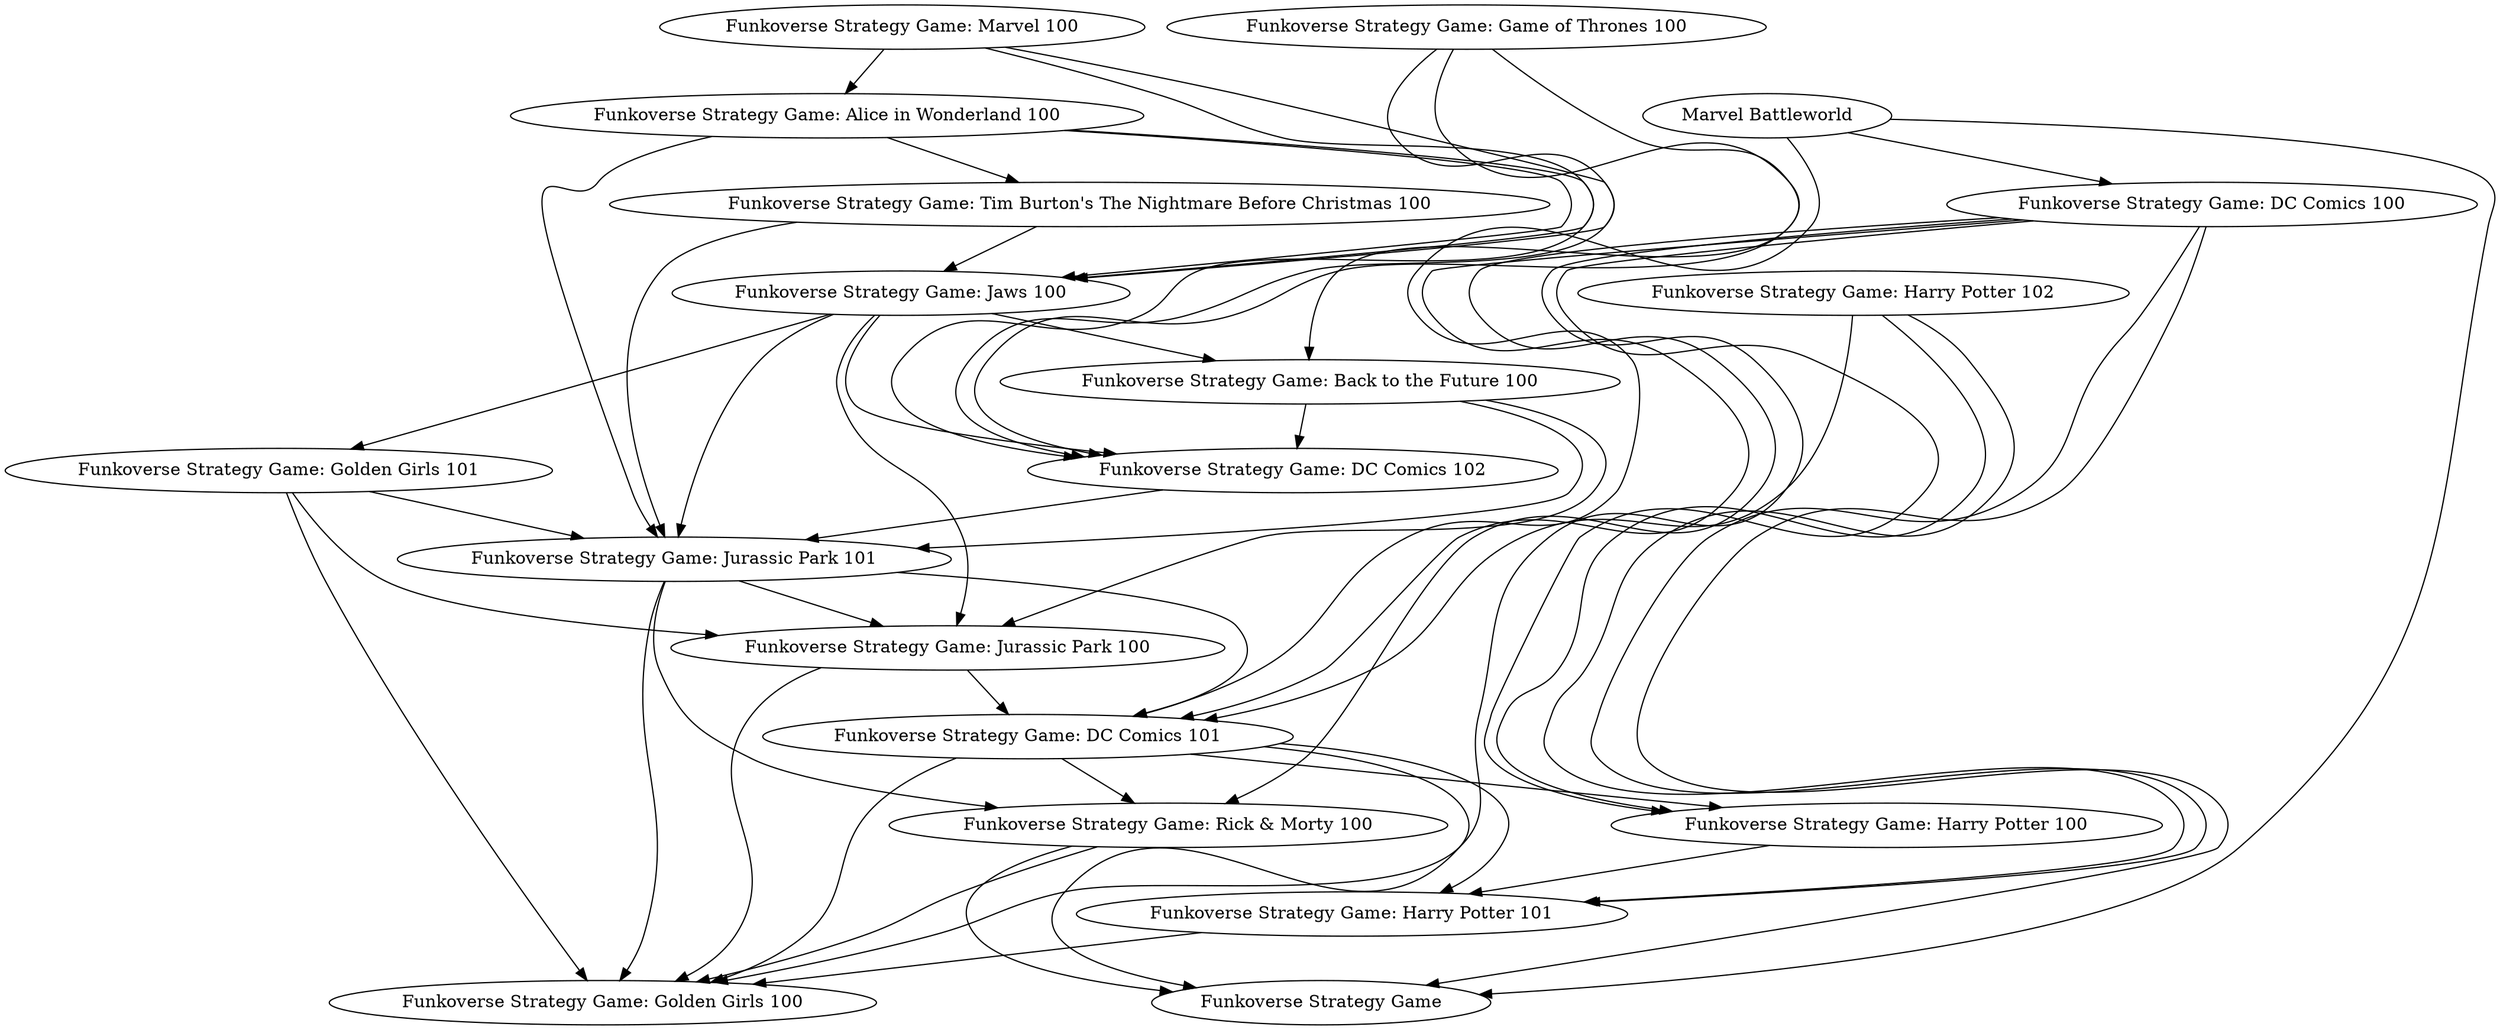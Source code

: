 digraph G {
"Funkoverse Strategy Game: Rick & Morty 100" -> "Funkoverse Strategy Game" ["weight"=0.254863129673168]
"Funkoverse Strategy Game: DC Comics 101" -> "Funkoverse Strategy Game" ["weight"=0.257838525105058]
"Funkoverse Strategy Game: DC Comics 100" -> "Funkoverse Strategy Game" ["weight"=0.268366548671947]
"Marvel Battleworld" -> "Funkoverse Strategy Game" ["weight"=0.086710677638961]
"Funkoverse Strategy Game: Rick & Morty 100" -> "Funkoverse Strategy Game: Golden Girls 100" ["weight"=0.452462014392978]
"Funkoverse Strategy Game: DC Comics 101" -> "Funkoverse Strategy Game: Rick & Morty 100" ["weight"=0.463150825910968]
"Funkoverse Strategy Game: DC Comics 100" -> "Funkoverse Strategy Game: Rick & Morty 100" ["weight"=0.393851395192867]
"Funkoverse Strategy Game: Jurassic Park 101" -> "Funkoverse Strategy Game: Rick & Morty 100" ["weight"=0.418286102305632]
"Funkoverse Strategy Game: DC Comics 101" -> "Funkoverse Strategy Game: Golden Girls 100" ["weight"=0.448589877541505]
"Funkoverse Strategy Game: DC Comics 101" -> "Funkoverse Strategy Game: Harry Potter 101" ["weight"=0.462490931139038]
"Funkoverse Strategy Game: DC Comics 101" -> "Funkoverse Strategy Game: Harry Potter 100" ["weight"=0.356212305129549]
"Funkoverse Strategy Game: DC Comics 100" -> "Funkoverse Strategy Game: DC Comics 101" ["weight"=0.635413748467059]
"Funkoverse Strategy Game: Jurassic Park 100" -> "Funkoverse Strategy Game: DC Comics 101" ["weight"=0.388772965747]
"Funkoverse Strategy Game: Jurassic Park 101" -> "Funkoverse Strategy Game: DC Comics 101" ["weight"=0.392448762418898]
"Marvel Battleworld" -> "Funkoverse Strategy Game: DC Comics 101" ["weight"=0.0569059985178901]
"Funkoverse Strategy Game: Harry Potter 102" -> "Funkoverse Strategy Game: DC Comics 101" ["weight"=0.243886281602284]
"Funkoverse Strategy Game: DC Comics 100" -> "Funkoverse Strategy Game: Golden Girls 100" ["weight"=0.397427194361405]
"Funkoverse Strategy Game: DC Comics 100" -> "Funkoverse Strategy Game: Harry Potter 101" ["weight"=0.376214544072656]
"Funkoverse Strategy Game: DC Comics 100" -> "Funkoverse Strategy Game: Harry Potter 100" ["weight"=0.340272677799653]
"Marvel Battleworld" -> "Funkoverse Strategy Game: DC Comics 100" ["weight"=0.0643971729596788]
"Funkoverse Strategy Game: Harry Potter 101" -> "Funkoverse Strategy Game: Golden Girls 100" ["weight"=0.379718659296516]
"Funkoverse Strategy Game: Jurassic Park 100" -> "Funkoverse Strategy Game: Golden Girls 100" ["weight"=0.378267615959328]
"Funkoverse Strategy Game: Jurassic Park 101" -> "Funkoverse Strategy Game: Golden Girls 100" ["weight"=0.378686059629247]
"Funkoverse Strategy Game: Golden Girls 101" -> "Funkoverse Strategy Game: Golden Girls 100" ["weight"=0.59986731954998]
"Funkoverse Strategy Game: Harry Potter 100" -> "Funkoverse Strategy Game: Harry Potter 101" ["weight"=0.614285795356865]
"Funkoverse Strategy Game: Harry Potter 102" -> "Funkoverse Strategy Game: Harry Potter 101" ["weight"=0.398952153564705]
"Funkoverse Strategy Game: Jurassic Park 101" -> "Funkoverse Strategy Game: Jurassic Park 100" ["weight"=0.581891847082828]
"Funkoverse Strategy Game: Golden Girls 101" -> "Funkoverse Strategy Game: Jurassic Park 100" ["weight"=0.417604580323537]
"Funkoverse Strategy Game: Back to the Future 100" -> "Funkoverse Strategy Game: Jurassic Park 100" ["weight"=0.445721731628361]
"Funkoverse Strategy Game: Jaws 100" -> "Funkoverse Strategy Game: Jurassic Park 100" ["weight"=0.487667914410105]
"Funkoverse Strategy Game: Golden Girls 101" -> "Funkoverse Strategy Game: Jurassic Park 101" ["weight"=0.451018947539011]
"Funkoverse Strategy Game: DC Comics 102" -> "Funkoverse Strategy Game: Jurassic Park 101" ["weight"=0.418638924220904]
"Funkoverse Strategy Game: Back to the Future 100" -> "Funkoverse Strategy Game: Jurassic Park 101" ["weight"=0.464869217108725]
"Funkoverse Strategy Game: Jaws 100" -> "Funkoverse Strategy Game: Jurassic Park 101" ["weight"=0.544207880140794]
"Funkoverse Strategy Game: Tim Burton's The Nightmare Before Christmas 100" -> "Funkoverse Strategy Game: Jurassic Park 101" ["weight"=0.410437548712756]
"Funkoverse Strategy Game: Alice in Wonderland 100" -> "Funkoverse Strategy Game: Jurassic Park 101" ["weight"=0.361823271561075]
"Funkoverse Strategy Game: Jaws 100" -> "Funkoverse Strategy Game: Golden Girls 101" ["weight"=0.43093991278241]
"Funkoverse Strategy Game: Harry Potter 102" -> "Funkoverse Strategy Game: Harry Potter 100" ["weight"=0.332359428605291]
"Funkoverse Strategy Game: Back to the Future 100" -> "Funkoverse Strategy Game: DC Comics 102" ["weight"=0.430525355627609]
"Funkoverse Strategy Game: Jaws 100" -> "Funkoverse Strategy Game: Back to the Future 100" ["weight"=0.538666480395773]
"Funkoverse Strategy Game: Game of Thrones 100" -> "Funkoverse Strategy Game: Back to the Future 100" ["weight"=0.442933615181561]
"Funkoverse Strategy Game: Jaws 100" -> "Funkoverse Strategy Game: DC Comics 102" ["weight"=0.4807214969662]
"Funkoverse Strategy Game: Tim Burton's The Nightmare Before Christmas 100" -> "Funkoverse Strategy Game: Jaws 100" ["weight"=0.41975194380397]
"Funkoverse Strategy Game: Game of Thrones 100" -> "Funkoverse Strategy Game: Jaws 100" ["weight"=0.420815119457591]
"Funkoverse Strategy Game: Alice in Wonderland 100" -> "Funkoverse Strategy Game: Jaws 100" ["weight"=0.391080132516838]
"Funkoverse Strategy Game: Marvel 100" -> "Funkoverse Strategy Game: Jaws 100" ["weight"=0.363139578585306]
"Funkoverse Strategy Game: Game of Thrones 100" -> "Funkoverse Strategy Game: DC Comics 102" ["weight"=0.422738114627897]
"Funkoverse Strategy Game: Alice in Wonderland 100" -> "Funkoverse Strategy Game: DC Comics 102" ["weight"=0.451094380933531]
"Funkoverse Strategy Game: Marvel 100" -> "Funkoverse Strategy Game: DC Comics 102" ["weight"=0.369444534879732]
"Funkoverse Strategy Game: Alice in Wonderland 100" -> "Funkoverse Strategy Game: Tim Burton's The Nightmare Before Christmas 100" ["weight"=0.401946998341629]
"Funkoverse Strategy Game: Marvel 100" -> "Funkoverse Strategy Game: Alice in Wonderland 100" ["weight"=0.386941374985729]
"Funkoverse Strategy Game" ["id"=284775 "l"="0.039179518184044304,-8.043238130515352" "label"="Funkoverse Strategy Game" "rating"="7.1448" "complexity"="2.1579" "min_players"="2" "max_players"="4" "min_players_rec"="2" "max_players_rec"="4" "min_players_best"="2" "max_players_best"="2" "min_time"="20" "max_time"="60" "bayes_rating"="5.9996" "year"="2019" "size"="0.17210250436808386"]
"Funkoverse Strategy Game: Golden Girls 100" ["id"=292029 "l"="-0.17660330296100174,-8.037184431252477" "label"="Funkoverse Strategy Game: Golden Girls 100" "rating"="7.01213" "complexity"="2.0" "min_players"="2" "max_players"="2" "min_players_rec"="2" "max_players_rec"="2" "min_players_best"="2" "max_players_best"="2" "min_time"="20" "max_time"="60" "bayes_rating"="5.65713" "year"="2019" "size"="0.041642399534071055"]
"Funkoverse Strategy Game: Rick & Morty 100" ["id"=292030 "l"="-0.2147181054556856,-7.958346797489697" "label"="Funkoverse Strategy Game: Rick & Morty 100" "rating"="6.82349" "complexity"="2.0" "min_players"="2" "max_players"="2" "min_players_rec"="2" "max_players_rec"="2" "min_players_best"="2" "max_players_best"="2" "min_time"="20" "max_time"="60" "bayes_rating"="5.62294" "year"="2019" "size"="0.03916715200931858"]
"Funkoverse Strategy Game: Harry Potter 101" ["id"=292031 "l"="0.03657977657969394,-7.976039782126729" "label"="Funkoverse Strategy Game: Harry Potter 101" "rating"="6.79435" "complexity"="2.0" "min_players"="2" "max_players"="2" "min_players_rec"="2" "max_players_rec"="2" "min_players_best"="2" "max_players_best"="2" "min_time"="20" "max_time"="60" "bayes_rating"="5.72652" "year"="2019" "size"="0.07673267326732673"]
"Funkoverse Strategy Game: Harry Potter 100" ["id"=292032 "l"="0.1205614421188773,-7.954589919171535" "label"="Funkoverse Strategy Game: Harry Potter 100" "rating"="6.58749" "complexity"="2.2222" "min_players"="2" "max_players"="4" "min_players_rec"="2" "max_players_rec"="4" "min_players_best"="2" "max_players_best"="2" "min_time"="20" "max_time"="60" "bayes_rating"="5.85619" "year"="2019" "size"="0.17443214909726268"]
"Funkoverse Strategy Game: DC Comics 101" ["id"=292033 "l"="-0.10529548589854956,-7.988678048607586" "label"="Funkoverse Strategy Game: DC Comics 101" "rating"="6.99662" "complexity"="2.0" "min_players"="2" "max_players"="2" "min_players_rec"="2" "max_players_rec"="2" "min_players_best"="2" "max_players_best"="2" "min_time"="20" "max_time"="60" "bayes_rating"="5.73846" "year"="2019" "size"="0.0669772859638905"]
"Funkoverse Strategy Game: DC Comics 100" ["id"=292034 "l"="-0.055218961440524676,-7.934115739585361" "label"="Funkoverse Strategy Game: DC Comics 100" "rating"="6.75271" "complexity"="2.1667" "min_players"="2" "max_players"="4" "min_players_rec"="2" "max_players_rec"="2" "min_players_best"="2" "max_players_best"="2" "min_time"="20" "max_time"="60" "bayes_rating"="5.84062" "year"="2019" "size"="0.13147932440302854"]
"Funkoverse Strategy Game: Jurassic Park 100" ["id"=299266 "l"="-0.317714694606035,-8.059215161699726" "label"="Funkoverse Strategy Game: Jurassic Park 100" "rating"="7.12572" "complexity"="2.0" "min_players"="2" "max_players"="4" "min_players_rec"="2" "max_players_rec"="2" "min_players_best"="2" "max_players_best"="2" "min_time"="20" "max_time"="60" "bayes_rating"="5.66871" "year"="2020" "size"="0.04309842748980781"]
"Funkoverse Strategy Game: Jurassic Park 101" ["id"=299268 "l"="-0.3823254681530647,-8.0174311682185" "label"="Funkoverse Strategy Game: Jurassic Park 101" "rating"="7.29405" "complexity"="2.0" "min_players"="2" "max_players"="2" "min_players_rec"="2" "max_players_rec"="2" "min_players_best"="2" "max_players_best"="2" "min_time"="20" "max_time"="60" "bayes_rating"="5.65595" "year"="2020" "size"="0.0337798485730926"]
"Funkoverse Strategy Game: Golden Girls 101" ["id"=299270 "l"="-0.2719760583838088,-8.102101477131706" "label"="Funkoverse Strategy Game: Golden Girls 101" "rating"="7.14302" "complexity"="2.0" "min_players"="2" "max_players"="2" "min_players_rec"="2" "max_players_rec"="2" "min_players_best"="2" "max_players_best"="2" "min_time"="20" "max_time"="60" "bayes_rating"="5.58196" "year"="2020" "size"="0.018782760629004077"]
"Funkoverse Strategy Game: DC Comics 102" ["id"=302990 "l"="-0.5853186582562325,-8.093505152116386" "label"="Funkoverse Strategy Game: DC Comics 102" "rating"="7.52123" "complexity"="2.0" "min_players"="2" "max_players"="2" "min_players_rec"="2" "max_players_rec"="2" "min_players_best"="2" "max_players_best"="2" "min_time"="20" "max_time"="60" "bayes_rating"="5.57926" "year"="2020" "size"="0.015433896330809552"]
"Funkoverse Strategy Game: Back to the Future 100" ["id"=302991 "l"="-0.49178166494775166,-8.05428492077233" "label"="Funkoverse Strategy Game: Back to the Future 100" "rating"="7.32537" "complexity"="2.0" "min_players"="2" "max_players"="2" "min_players_rec"="2" "max_players_rec"="2" "min_players_best"="2" "max_players_best"="2" "min_time"="20" "max_time"="60" "bayes_rating"="5.60351" "year"="2020" "size"="0.021694816540477578"]
"Funkoverse Strategy Game: Jaws 100" ["id"=303036 "l"="-0.4604956708726496,-8.099342410873106" "label"="Funkoverse Strategy Game: Jaws 100" "rating"="7.28453" "complexity"="2.0" "min_players"="2" "max_players"="2" "min_players_rec"="2" "max_players_rec"="2" "min_players_best"="2" "max_players_best"="2" "min_time"="20" "max_time"="60" "bayes_rating"="5.60879" "year"="2020" "size"="0.024752475247524754"]
"Funkoverse Strategy Game: Tim Burton's The Nightmare Before Christmas 100" ["id"=309857 "l"="-0.5281884521363284,-7.990828242623291" "label"="Funkoverse Strategy Game: Tim Burton's The Nightmare Before Christmas 100" "rating"="7.09177" "complexity"="2.0" "min_players"="2" "max_players"="4" "min_players_rec"="2" "max_players_rec"="4" "min_players_best"="2" "max_players_best"="2" "min_time"="20" "max_time"="60" "bayes_rating"="5.61196" "year"="2020" "size"="0.027082119976703553"]
"Marvel Battleworld" ["id"=311020 "l"="0.5294380063061481,-8.056807858296226" "label"="Marvel Battleworld" "rating"="6.24488" "complexity"="1.6667" "min_players"="1" "max_players"="4" "min_players_rec"="1" "max_players_rec"="4" "min_players_best"="1" "max_players_best"="1" "min_time"="15" "max_time"="30" "bayes_rating"="5.52093" "year"="2020" "size"="0.018491555037856728"]
"Funkoverse Strategy Game: Game of Thrones 100" ["id"=313292 "l"="-0.5449038525359621,-8.156204443270147" "label"="Funkoverse Strategy Game: Game of Thrones 100" "rating"="7.15766" "complexity"="2.0" "min_players"="2" "max_players"="4" "min_players_rec"="2" "max_players_rec"="4" "min_players_best"="2" "max_players_best"="4" "min_time"="20" "max_time"="60" "bayes_rating"="5.60432" "year"="2020" "size"="0.023005241700640652"]
"Funkoverse Strategy Game: Harry Potter 102" ["id"=319290 "l"="0.09403106163544633,-7.892419323706023" "label"="Funkoverse Strategy Game: Harry Potter 102" "rating"="6.94789" "complexity"="2.0" "min_players"="2" "max_players"="4" "min_players_rec"="2" "max_players_rec"="4" "min_players_best"="2" "max_players_best"="2" "min_time"="20" "max_time"="60" "bayes_rating"="5.59244" "year"="2020" "size"="0.023442050087361676"]
"Funkoverse Strategy Game: Alice in Wonderland 100" ["id"=332018 "l"="-0.6221407516892163,-8.029978356625458" "label"="Funkoverse Strategy Game: Alice in Wonderland 100" "rating"="6.9819" "complexity"="2.0" "min_players"="2" "max_players"="2" "min_players_rec"="2" "max_players_rec"="2" "min_players_best"="2" "max_players_best"="2" "min_time"="20" "max_time"="60" "bayes_rating"="5.56826" "year"="2021" "size"="0.0168899242865463"]
"Funkoverse Strategy Game: Marvel 100" ["id"=337500 "l"="-0.706489724099318,-8.103126765102767" "label"="Funkoverse Strategy Game: Marvel 100" "rating"="7.01911" "complexity"="2.0" "min_players"="2" "max_players"="4" "min_players_rec"="2" "max_players_rec"="5" "min_players_best"="2" "max_players_best"="2" "min_time"="60" "max_time"="60" "bayes_rating"="5.61484" "year"="2021" "size"="0.03101339545719278"]
}
